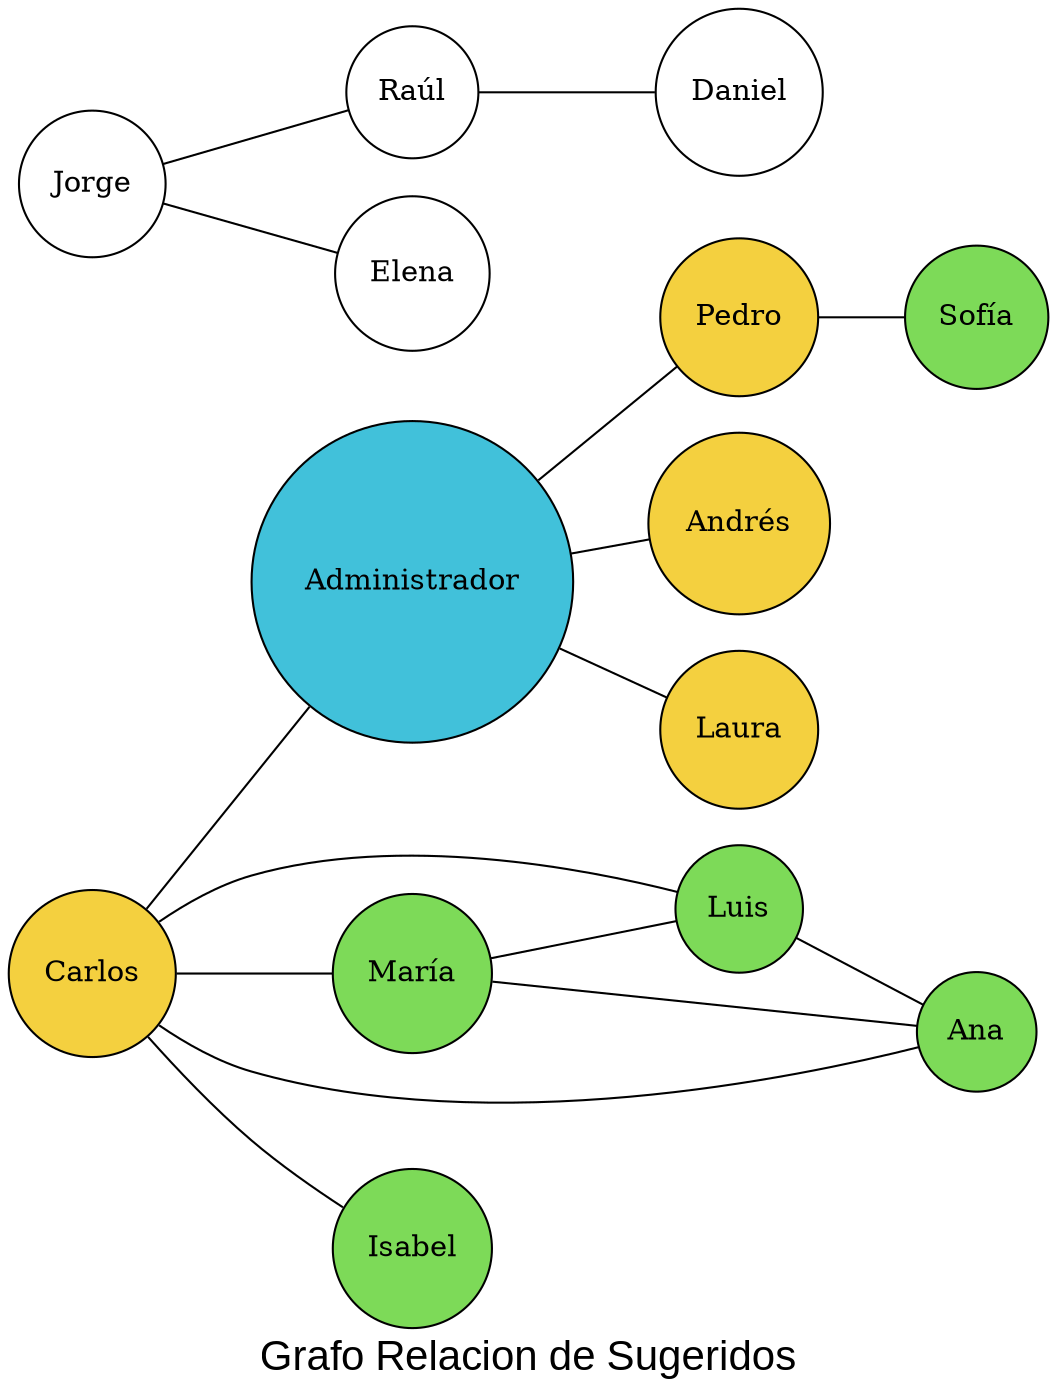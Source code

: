 digraph G {
node [shape=circle];
rankdir=LR;
edge [dir=none];
label="Grafo Relacion de Sugeridos" fontsize = 20 fontname = "Arial";
"user1@example.com" [label="Carlos"; fillcolor="#f4d03f"; style="filled"];
"admin@gmail.com" [label="Administrador"; fillcolor="#41c1da"; style="filled"];
"user2@example.com" [label="María"; fillcolor="#7DDA58"; style="filled"];
"user3@example.com" [label="Luis"; fillcolor="#7DDA58"; style="filled"];
"user4@example.com" [label="Ana"; fillcolor="#7DDA58"; style="filled"];
"user5@example.com" [label="Pedro"; fillcolor="#f4d03f"; style="filled"];
"user6@example.com" [label="Sofía"; fillcolor="#7DDA58"; style="filled"];
"user7@example.com" [label="Jorge"];
"user15@example.com" [label="Raúl"];
"user8@example.com" [label="Elena"];
"user9@example.com" [label="Andrés"; fillcolor="#f4d03f"; style="filled"];
"user10@example.com" [label="Laura"; fillcolor="#f4d03f"; style="filled"];
"user11@example.com" [label="Daniel"];
"user12@example.com" [label="Isabel"; fillcolor="#7DDA58"; style="filled"];
"user1@example.com" -> "admin@gmail.com";
"user1@example.com" -> "user2@example.com";
"user1@example.com" -> "user3@example.com";
"user1@example.com" -> "user4@example.com";
"user1@example.com" -> "user12@example.com";
"admin@gmail.com" -> "user5@example.com";
"admin@gmail.com" -> "user9@example.com";
"admin@gmail.com" -> "user10@example.com";
"user2@example.com" -> "user4@example.com";
"user2@example.com" -> "user3@example.com";
"user3@example.com" -> "user4@example.com";
"user5@example.com" -> "user6@example.com";
"user7@example.com" -> "user15@example.com";
"user7@example.com" -> "user8@example.com";
"user15@example.com" -> "user11@example.com";
}
